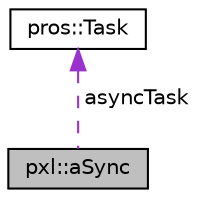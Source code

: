 digraph "pxl::aSync"
{
 // LATEX_PDF_SIZE
  edge [fontname="Helvetica",fontsize="10",labelfontname="Helvetica",labelfontsize="10"];
  node [fontname="Helvetica",fontsize="10",shape=record];
  Node1 [label="pxl::aSync",height=0.2,width=0.4,color="black", fillcolor="grey75", style="filled", fontcolor="black",tooltip=" "];
  Node2 -> Node1 [dir="back",color="darkorchid3",fontsize="10",style="dashed",label=" asyncTask" ,fontname="Helvetica"];
  Node2 [label="pros::Task",height=0.2,width=0.4,color="black", fillcolor="white", style="filled",URL="$classpros_1_1Task.html",tooltip=" "];
}
